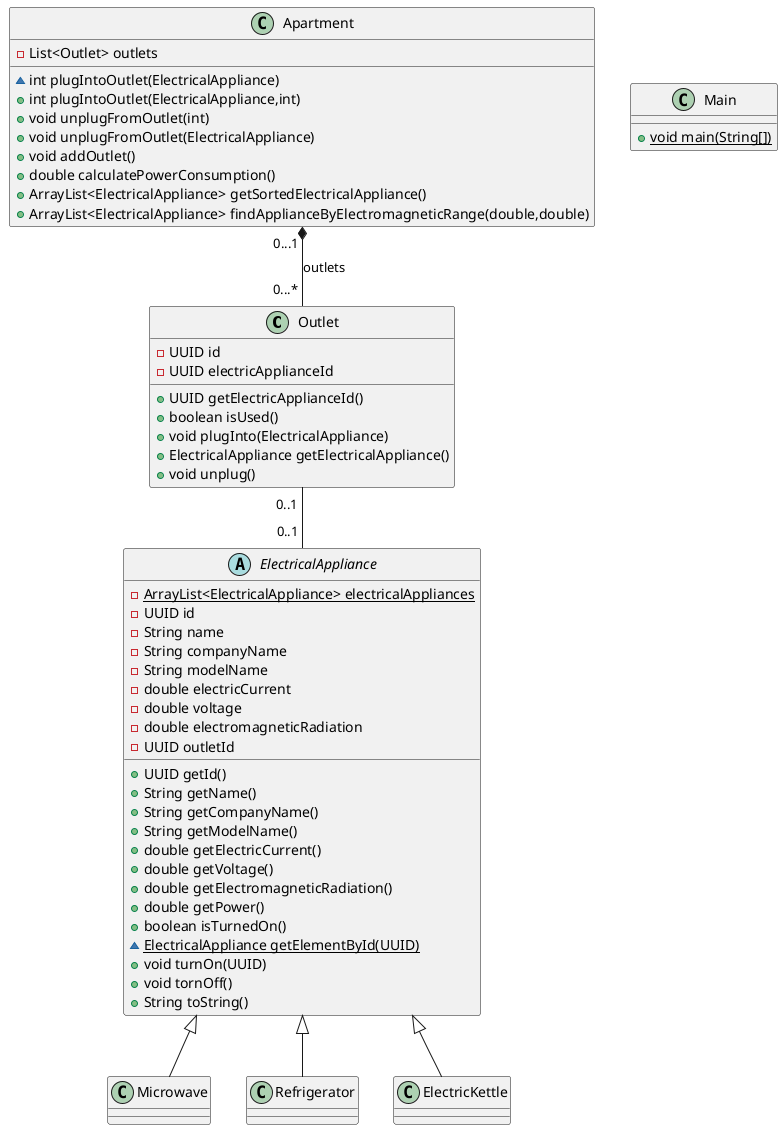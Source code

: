 @startuml
class Outlet {
- UUID id
- UUID electricApplianceId
+ UUID getElectricApplianceId()
+ boolean isUsed()
+ void plugInto(ElectricalAppliance)
+ ElectricalAppliance getElectricalAppliance()
+ void unplug()
}
class Microwave {
}
class Apartment {
- List<Outlet> outlets
~ int plugIntoOutlet(ElectricalAppliance)
+ int plugIntoOutlet(ElectricalAppliance,int)
+ void unplugFromOutlet(int)
+ void unplugFromOutlet(ElectricalAppliance)
+ void addOutlet()
+ double calculatePowerConsumption()
+ ArrayList<ElectricalAppliance> getSortedElectricalAppliance()
+ ArrayList<ElectricalAppliance> findApplianceByElectromagneticRange(double,double)
}
class Refrigerator {
}
class Main {
+ {static} void main(String[])
}
class ElectricKettle {
}
abstract class ElectricalAppliance {
- {static} ArrayList<ElectricalAppliance> electricalAppliances
- UUID id
- String name
- String companyName
- String modelName
- double electricCurrent
- double voltage
- double electromagneticRadiation
- UUID outletId
+ UUID getId()
+ String getName()
+ String getCompanyName()
+ String getModelName()
+ double getElectricCurrent()
+ double getVoltage()
+ double getElectromagneticRadiation()
+ double getPower()
+ boolean isTurnedOn()
~ {static} ElectricalAppliance getElementById(UUID)
+ void turnOn(UUID)
+ void tornOff()
+ String toString()
}


ElectricalAppliance <|-- Microwave
ElectricalAppliance <|-- Refrigerator
ElectricalAppliance <|-- ElectricKettle
Apartment"0...1 " *-- "0...* "Outlet : outlets
Outlet "0..1 " -- "0..1 " ElectricalAppliance



@enduml